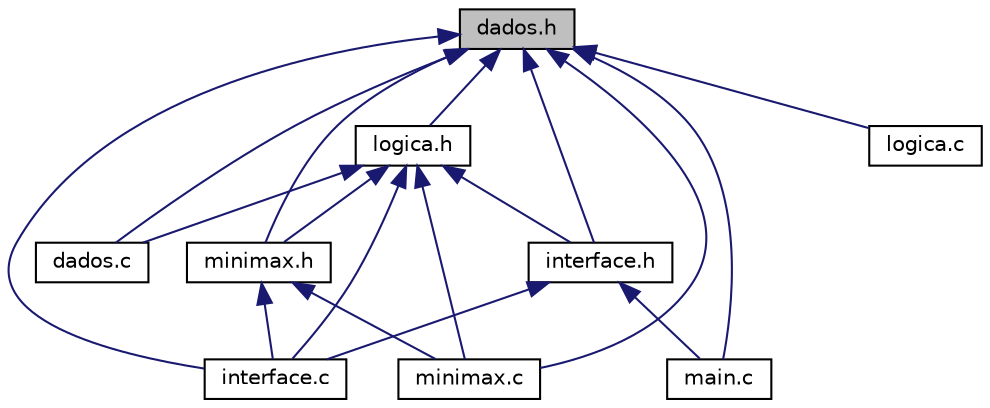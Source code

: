 digraph "dados.h"
{
  edge [fontname="Helvetica",fontsize="10",labelfontname="Helvetica",labelfontsize="10"];
  node [fontname="Helvetica",fontsize="10",shape=record];
  Node2 [label="dados.h",height=0.2,width=0.4,color="black", fillcolor="grey75", style="filled", fontcolor="black"];
  Node2 -> Node3 [dir="back",color="midnightblue",fontsize="10",style="solid"];
  Node3 [label="dados.c",height=0.2,width=0.4,color="black", fillcolor="white", style="filled",URL="$dados_8c.html"];
  Node2 -> Node4 [dir="back",color="midnightblue",fontsize="10",style="solid"];
  Node4 [label="logica.h",height=0.2,width=0.4,color="black", fillcolor="white", style="filled",URL="$logica_8h.html"];
  Node4 -> Node3 [dir="back",color="midnightblue",fontsize="10",style="solid"];
  Node4 -> Node5 [dir="back",color="midnightblue",fontsize="10",style="solid"];
  Node5 [label="interface.c",height=0.2,width=0.4,color="black", fillcolor="white", style="filled",URL="$interface_8c.html"];
  Node4 -> Node6 [dir="back",color="midnightblue",fontsize="10",style="solid"];
  Node6 [label="interface.h",height=0.2,width=0.4,color="black", fillcolor="white", style="filled",URL="$interface_8h.html"];
  Node6 -> Node5 [dir="back",color="midnightblue",fontsize="10",style="solid"];
  Node6 -> Node7 [dir="back",color="midnightblue",fontsize="10",style="solid"];
  Node7 [label="main.c",height=0.2,width=0.4,color="black", fillcolor="white", style="filled",URL="$main_8c.html"];
  Node4 -> Node8 [dir="back",color="midnightblue",fontsize="10",style="solid"];
  Node8 [label="minimax.h",height=0.2,width=0.4,color="black", fillcolor="white", style="filled",URL="$minimax_8h.html"];
  Node8 -> Node5 [dir="back",color="midnightblue",fontsize="10",style="solid"];
  Node8 -> Node9 [dir="back",color="midnightblue",fontsize="10",style="solid"];
  Node9 [label="minimax.c",height=0.2,width=0.4,color="black", fillcolor="white", style="filled",URL="$minimax_8c.html"];
  Node4 -> Node9 [dir="back",color="midnightblue",fontsize="10",style="solid"];
  Node2 -> Node5 [dir="back",color="midnightblue",fontsize="10",style="solid"];
  Node2 -> Node6 [dir="back",color="midnightblue",fontsize="10",style="solid"];
  Node2 -> Node8 [dir="back",color="midnightblue",fontsize="10",style="solid"];
  Node2 -> Node10 [dir="back",color="midnightblue",fontsize="10",style="solid"];
  Node10 [label="logica.c",height=0.2,width=0.4,color="black", fillcolor="white", style="filled",URL="$logica_8c.html"];
  Node2 -> Node7 [dir="back",color="midnightblue",fontsize="10",style="solid"];
  Node2 -> Node9 [dir="back",color="midnightblue",fontsize="10",style="solid"];
}
